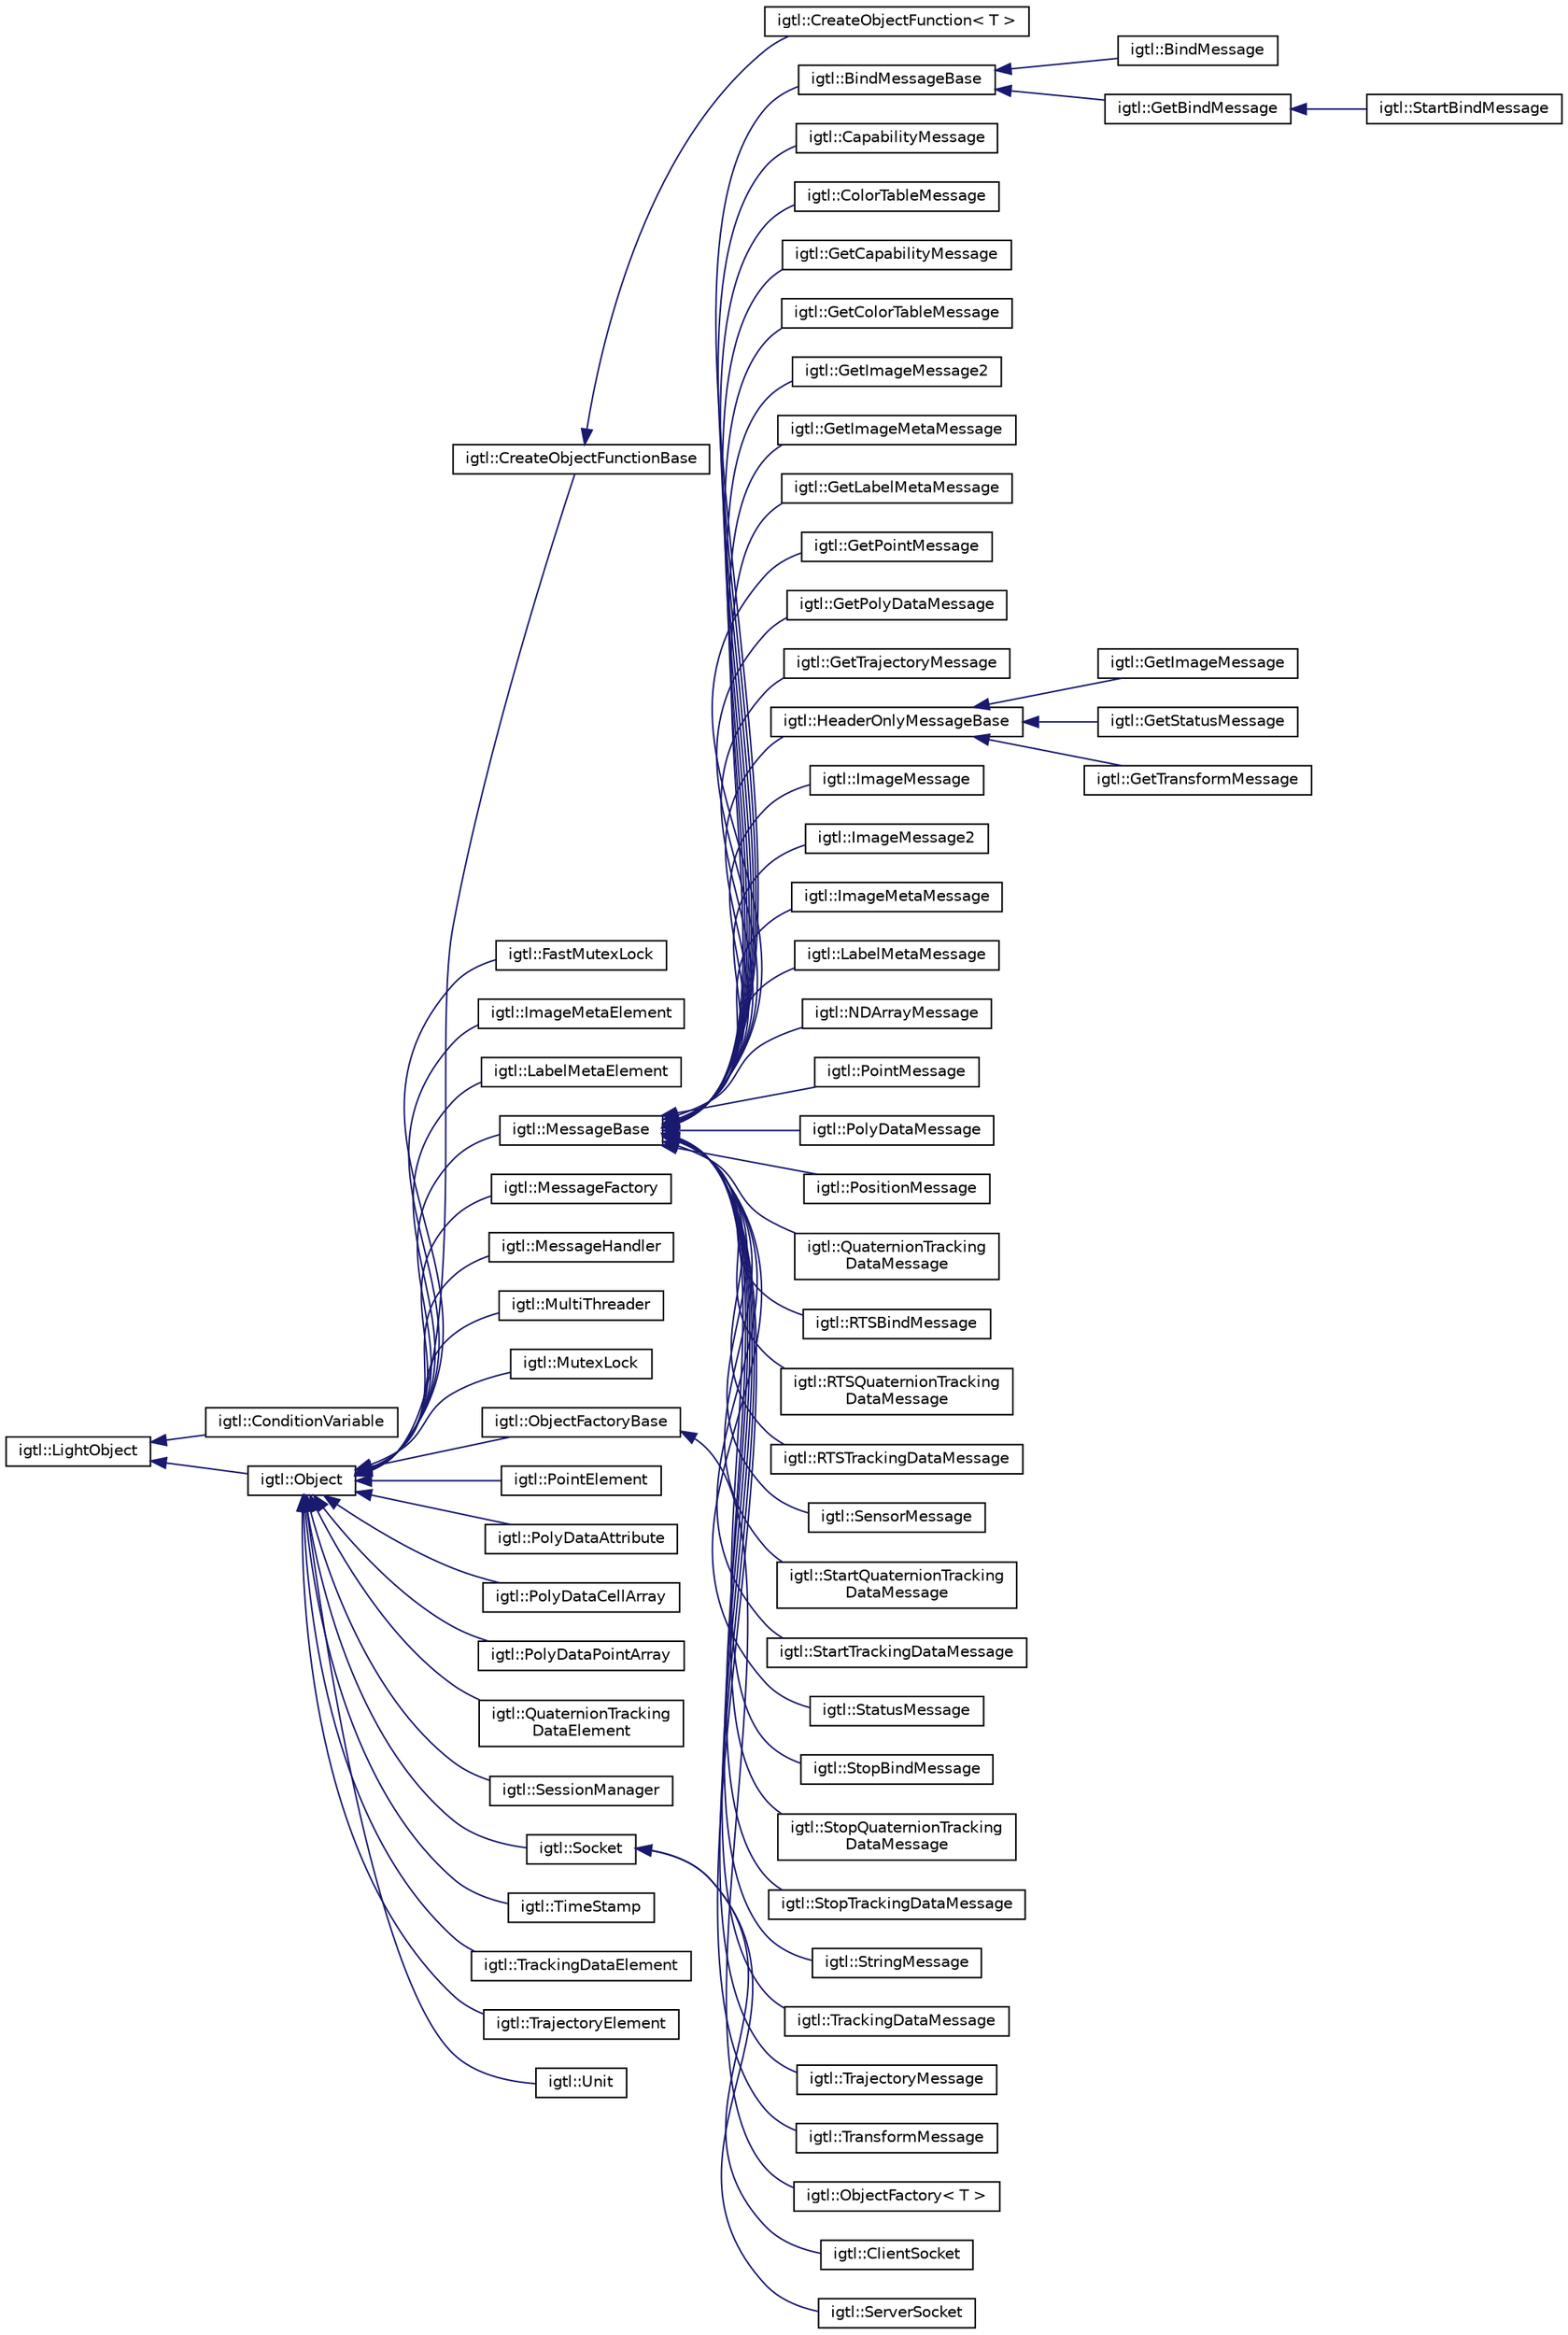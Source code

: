 digraph "Graphical Class Hierarchy"
{
  edge [fontname="Helvetica",fontsize="10",labelfontname="Helvetica",labelfontsize="10"];
  node [fontname="Helvetica",fontsize="10",shape=record];
  rankdir="LR";
  Node1 [label="igtl::LightObject",height=0.2,width=0.4,color="black", fillcolor="white", style="filled",URL="$classigtl_1_1LightObject.html",tooltip="Light weight base class for most igtl classes. "];
  Node1 -> Node2 [dir="back",color="midnightblue",fontsize="10",style="solid",fontname="Helvetica"];
  Node2 [label="igtl::ConditionVariable",height=0.2,width=0.4,color="black", fillcolor="white", style="filled",URL="$classigtl_1_1ConditionVariable.html",tooltip="A thread synchronization object used to suspend execution until some condition on shared data is met..."];
  Node1 -> Node3 [dir="back",color="midnightblue",fontsize="10",style="solid",fontname="Helvetica"];
  Node3 [label="igtl::Object",height=0.2,width=0.4,color="black", fillcolor="white", style="filled",URL="$classigtl_1_1Object.html",tooltip="Base class for most igtl classes. "];
  Node3 -> Node4 [dir="back",color="midnightblue",fontsize="10",style="solid",fontname="Helvetica"];
  Node4 [label="igtl::CreateObjectFunctionBase",height=0.2,width=0.4,color="black", fillcolor="white", style="filled",URL="$classigtl_1_1CreateObjectFunctionBase.html",tooltip="Define API for object creation callback functions. "];
  Node4 -> Node5 [dir="back",color="midnightblue",fontsize="10",style="solid",fontname="Helvetica"];
  Node5 [label="igtl::CreateObjectFunction\< T \>",height=0.2,width=0.4,color="black", fillcolor="white", style="filled",URL="$classigtl_1_1CreateObjectFunction.html",tooltip="CreateObjectFunction is used to create callback functions that create IGTL Objects for use with the i..."];
  Node3 -> Node6 [dir="back",color="midnightblue",fontsize="10",style="solid",fontname="Helvetica"];
  Node6 [label="igtl::FastMutexLock",height=0.2,width=0.4,color="black", fillcolor="white", style="filled",URL="$classigtl_1_1FastMutexLock.html",tooltip="Critical section locking class. "];
  Node3 -> Node7 [dir="back",color="midnightblue",fontsize="10",style="solid",fontname="Helvetica"];
  Node7 [label="igtl::ImageMetaElement",height=0.2,width=0.4,color="black", fillcolor="white", style="filled",URL="$classigtl_1_1ImageMetaElement.html",tooltip="A class to manage meta data of images. "];
  Node3 -> Node8 [dir="back",color="midnightblue",fontsize="10",style="solid",fontname="Helvetica"];
  Node8 [label="igtl::LabelMetaElement",height=0.2,width=0.4,color="black", fillcolor="white", style="filled",URL="$classigtl_1_1LabelMetaElement.html"];
  Node3 -> Node9 [dir="back",color="midnightblue",fontsize="10",style="solid",fontname="Helvetica"];
  Node9 [label="igtl::MessageBase",height=0.2,width=0.4,color="black", fillcolor="white", style="filled",URL="$classigtl_1_1MessageBase.html"];
  Node9 -> Node10 [dir="back",color="midnightblue",fontsize="10",style="solid",fontname="Helvetica"];
  Node10 [label="igtl::BindMessageBase",height=0.2,width=0.4,color="black", fillcolor="white", style="filled",URL="$classigtl_1_1BindMessageBase.html"];
  Node10 -> Node11 [dir="back",color="midnightblue",fontsize="10",style="solid",fontname="Helvetica"];
  Node11 [label="igtl::BindMessage",height=0.2,width=0.4,color="black", fillcolor="white", style="filled",URL="$classigtl_1_1BindMessage.html",tooltip="A class for the BIND message type. "];
  Node10 -> Node12 [dir="back",color="midnightblue",fontsize="10",style="solid",fontname="Helvetica"];
  Node12 [label="igtl::GetBindMessage",height=0.2,width=0.4,color="black", fillcolor="white", style="filled",URL="$classigtl_1_1GetBindMessage.html"];
  Node12 -> Node13 [dir="back",color="midnightblue",fontsize="10",style="solid",fontname="Helvetica"];
  Node13 [label="igtl::StartBindMessage",height=0.2,width=0.4,color="black", fillcolor="white", style="filled",URL="$classigtl_1_1StartBindMessage.html"];
  Node9 -> Node14 [dir="back",color="midnightblue",fontsize="10",style="solid",fontname="Helvetica"];
  Node14 [label="igtl::CapabilityMessage",height=0.2,width=0.4,color="black", fillcolor="white", style="filled",URL="$classigtl_1_1CapabilityMessage.html"];
  Node9 -> Node15 [dir="back",color="midnightblue",fontsize="10",style="solid",fontname="Helvetica"];
  Node15 [label="igtl::ColorTableMessage",height=0.2,width=0.4,color="black", fillcolor="white", style="filled",URL="$classigtl_1_1ColorTableMessage.html",tooltip="A class for the COLORT message type. "];
  Node9 -> Node16 [dir="back",color="midnightblue",fontsize="10",style="solid",fontname="Helvetica"];
  Node16 [label="igtl::GetCapabilityMessage",height=0.2,width=0.4,color="black", fillcolor="white", style="filled",URL="$classigtl_1_1GetCapabilityMessage.html"];
  Node9 -> Node17 [dir="back",color="midnightblue",fontsize="10",style="solid",fontname="Helvetica"];
  Node17 [label="igtl::GetColorTableMessage",height=0.2,width=0.4,color="black", fillcolor="white", style="filled",URL="$classigtl_1_1GetColorTableMessage.html",tooltip="A class for the GET_COLORT message type. "];
  Node9 -> Node18 [dir="back",color="midnightblue",fontsize="10",style="solid",fontname="Helvetica"];
  Node18 [label="igtl::GetImageMessage2",height=0.2,width=0.4,color="black", fillcolor="white", style="filled",URL="$classigtl_1_1GetImageMessage2.html"];
  Node9 -> Node19 [dir="back",color="midnightblue",fontsize="10",style="solid",fontname="Helvetica"];
  Node19 [label="igtl::GetImageMetaMessage",height=0.2,width=0.4,color="black", fillcolor="white", style="filled",URL="$classigtl_1_1GetImageMetaMessage.html",tooltip="A class for the GET_IMGMETA message type. "];
  Node9 -> Node20 [dir="back",color="midnightblue",fontsize="10",style="solid",fontname="Helvetica"];
  Node20 [label="igtl::GetLabelMetaMessage",height=0.2,width=0.4,color="black", fillcolor="white", style="filled",URL="$classigtl_1_1GetLabelMetaMessage.html",tooltip="A class for the GET_LBMETA message type. "];
  Node9 -> Node21 [dir="back",color="midnightblue",fontsize="10",style="solid",fontname="Helvetica"];
  Node21 [label="igtl::GetPointMessage",height=0.2,width=0.4,color="black", fillcolor="white", style="filled",URL="$classigtl_1_1GetPointMessage.html",tooltip="A class for the GET_POINT message type. "];
  Node9 -> Node22 [dir="back",color="midnightblue",fontsize="10",style="solid",fontname="Helvetica"];
  Node22 [label="igtl::GetPolyDataMessage",height=0.2,width=0.4,color="black", fillcolor="white", style="filled",URL="$classigtl_1_1GetPolyDataMessage.html",tooltip="A class for the GET_POLYDATA message type. "];
  Node9 -> Node23 [dir="back",color="midnightblue",fontsize="10",style="solid",fontname="Helvetica"];
  Node23 [label="igtl::GetTrajectoryMessage",height=0.2,width=0.4,color="black", fillcolor="white", style="filled",URL="$classigtl_1_1GetTrajectoryMessage.html",tooltip="A class for the GET_TRAJ message type. "];
  Node9 -> Node24 [dir="back",color="midnightblue",fontsize="10",style="solid",fontname="Helvetica"];
  Node24 [label="igtl::HeaderOnlyMessageBase",height=0.2,width=0.4,color="black", fillcolor="white", style="filled",URL="$classigtl_1_1HeaderOnlyMessageBase.html",tooltip="A class for header-only message types, which are used for quearying. "];
  Node24 -> Node25 [dir="back",color="midnightblue",fontsize="10",style="solid",fontname="Helvetica"];
  Node25 [label="igtl::GetImageMessage",height=0.2,width=0.4,color="black", fillcolor="white", style="filled",URL="$classigtl_1_1GetImageMessage.html"];
  Node24 -> Node26 [dir="back",color="midnightblue",fontsize="10",style="solid",fontname="Helvetica"];
  Node26 [label="igtl::GetStatusMessage",height=0.2,width=0.4,color="black", fillcolor="white", style="filled",URL="$classigtl_1_1GetStatusMessage.html",tooltip="A class for the GET_STATUS message type. "];
  Node24 -> Node27 [dir="back",color="midnightblue",fontsize="10",style="solid",fontname="Helvetica"];
  Node27 [label="igtl::GetTransformMessage",height=0.2,width=0.4,color="black", fillcolor="white", style="filled",URL="$classigtl_1_1GetTransformMessage.html",tooltip="A class for the GET_TRANS message type. "];
  Node9 -> Node28 [dir="back",color="midnightblue",fontsize="10",style="solid",fontname="Helvetica"];
  Node28 [label="igtl::ImageMessage",height=0.2,width=0.4,color="black", fillcolor="white", style="filled",URL="$classigtl_1_1ImageMessage.html"];
  Node9 -> Node29 [dir="back",color="midnightblue",fontsize="10",style="solid",fontname="Helvetica"];
  Node29 [label="igtl::ImageMessage2",height=0.2,width=0.4,color="black", fillcolor="white", style="filled",URL="$classigtl_1_1ImageMessage2.html"];
  Node9 -> Node30 [dir="back",color="midnightblue",fontsize="10",style="solid",fontname="Helvetica"];
  Node30 [label="igtl::ImageMetaMessage",height=0.2,width=0.4,color="black", fillcolor="white", style="filled",URL="$classigtl_1_1ImageMetaMessage.html"];
  Node9 -> Node31 [dir="back",color="midnightblue",fontsize="10",style="solid",fontname="Helvetica"];
  Node31 [label="igtl::LabelMetaMessage",height=0.2,width=0.4,color="black", fillcolor="white", style="filled",URL="$classigtl_1_1LabelMetaMessage.html"];
  Node9 -> Node32 [dir="back",color="midnightblue",fontsize="10",style="solid",fontname="Helvetica"];
  Node32 [label="igtl::NDArrayMessage",height=0.2,width=0.4,color="black", fillcolor="white", style="filled",URL="$classigtl_1_1NDArrayMessage.html"];
  Node9 -> Node33 [dir="back",color="midnightblue",fontsize="10",style="solid",fontname="Helvetica"];
  Node33 [label="igtl::PointMessage",height=0.2,width=0.4,color="black", fillcolor="white", style="filled",URL="$classigtl_1_1PointMessage.html"];
  Node9 -> Node34 [dir="back",color="midnightblue",fontsize="10",style="solid",fontname="Helvetica"];
  Node34 [label="igtl::PolyDataMessage",height=0.2,width=0.4,color="black", fillcolor="white", style="filled",URL="$classigtl_1_1PolyDataMessage.html",tooltip="A class for the POLYDATA message type. "];
  Node9 -> Node35 [dir="back",color="midnightblue",fontsize="10",style="solid",fontname="Helvetica"];
  Node35 [label="igtl::PositionMessage",height=0.2,width=0.4,color="black", fillcolor="white", style="filled",URL="$classigtl_1_1PositionMessage.html"];
  Node9 -> Node36 [dir="back",color="midnightblue",fontsize="10",style="solid",fontname="Helvetica"];
  Node36 [label="igtl::QuaternionTracking\lDataMessage",height=0.2,width=0.4,color="black", fillcolor="white", style="filled",URL="$classigtl_1_1QuaternionTrackingDataMessage.html"];
  Node9 -> Node37 [dir="back",color="midnightblue",fontsize="10",style="solid",fontname="Helvetica"];
  Node37 [label="igtl::RTSBindMessage",height=0.2,width=0.4,color="black", fillcolor="white", style="filled",URL="$classigtl_1_1RTSBindMessage.html"];
  Node9 -> Node38 [dir="back",color="midnightblue",fontsize="10",style="solid",fontname="Helvetica"];
  Node38 [label="igtl::RTSQuaternionTracking\lDataMessage",height=0.2,width=0.4,color="black", fillcolor="white", style="filled",URL="$classigtl_1_1RTSQuaternionTrackingDataMessage.html",tooltip="A class for the RTS_QTDATA message type. "];
  Node9 -> Node39 [dir="back",color="midnightblue",fontsize="10",style="solid",fontname="Helvetica"];
  Node39 [label="igtl::RTSTrackingDataMessage",height=0.2,width=0.4,color="black", fillcolor="white", style="filled",URL="$classigtl_1_1RTSTrackingDataMessage.html",tooltip="A class for the RTS_TDATA message type. "];
  Node9 -> Node40 [dir="back",color="midnightblue",fontsize="10",style="solid",fontname="Helvetica"];
  Node40 [label="igtl::SensorMessage",height=0.2,width=0.4,color="black", fillcolor="white", style="filled",URL="$classigtl_1_1SensorMessage.html"];
  Node9 -> Node41 [dir="back",color="midnightblue",fontsize="10",style="solid",fontname="Helvetica"];
  Node41 [label="igtl::StartQuaternionTracking\lDataMessage",height=0.2,width=0.4,color="black", fillcolor="white", style="filled",URL="$classigtl_1_1StartQuaternionTrackingDataMessage.html",tooltip="A class for the STT_QTDATA message type. "];
  Node9 -> Node42 [dir="back",color="midnightblue",fontsize="10",style="solid",fontname="Helvetica"];
  Node42 [label="igtl::StartTrackingDataMessage",height=0.2,width=0.4,color="black", fillcolor="white", style="filled",URL="$classigtl_1_1StartTrackingDataMessage.html",tooltip="A class for the STT_TDATA message type. "];
  Node9 -> Node43 [dir="back",color="midnightblue",fontsize="10",style="solid",fontname="Helvetica"];
  Node43 [label="igtl::StatusMessage",height=0.2,width=0.4,color="black", fillcolor="white", style="filled",URL="$classigtl_1_1StatusMessage.html"];
  Node9 -> Node44 [dir="back",color="midnightblue",fontsize="10",style="solid",fontname="Helvetica"];
  Node44 [label="igtl::StopBindMessage",height=0.2,width=0.4,color="black", fillcolor="white", style="filled",URL="$classigtl_1_1StopBindMessage.html"];
  Node9 -> Node45 [dir="back",color="midnightblue",fontsize="10",style="solid",fontname="Helvetica"];
  Node45 [label="igtl::StopQuaternionTracking\lDataMessage",height=0.2,width=0.4,color="black", fillcolor="white", style="filled",URL="$classigtl_1_1StopQuaternionTrackingDataMessage.html"];
  Node9 -> Node46 [dir="back",color="midnightblue",fontsize="10",style="solid",fontname="Helvetica"];
  Node46 [label="igtl::StopTrackingDataMessage",height=0.2,width=0.4,color="black", fillcolor="white", style="filled",URL="$classigtl_1_1StopTrackingDataMessage.html",tooltip="A class for the STP_TDATA message type. "];
  Node9 -> Node47 [dir="back",color="midnightblue",fontsize="10",style="solid",fontname="Helvetica"];
  Node47 [label="igtl::StringMessage",height=0.2,width=0.4,color="black", fillcolor="white", style="filled",URL="$classigtl_1_1StringMessage.html",tooltip="THe STRING message type is used for transferring a character string. It supports character strings up..."];
  Node9 -> Node48 [dir="back",color="midnightblue",fontsize="10",style="solid",fontname="Helvetica"];
  Node48 [label="igtl::TrackingDataMessage",height=0.2,width=0.4,color="black", fillcolor="white", style="filled",URL="$classigtl_1_1TrackingDataMessage.html"];
  Node9 -> Node49 [dir="back",color="midnightblue",fontsize="10",style="solid",fontname="Helvetica"];
  Node49 [label="igtl::TrajectoryMessage",height=0.2,width=0.4,color="black", fillcolor="white", style="filled",URL="$classigtl_1_1TrajectoryMessage.html"];
  Node9 -> Node50 [dir="back",color="midnightblue",fontsize="10",style="solid",fontname="Helvetica"];
  Node50 [label="igtl::TransformMessage",height=0.2,width=0.4,color="black", fillcolor="white", style="filled",URL="$classigtl_1_1TransformMessage.html"];
  Node3 -> Node51 [dir="back",color="midnightblue",fontsize="10",style="solid",fontname="Helvetica"];
  Node51 [label="igtl::MessageFactory",height=0.2,width=0.4,color="black", fillcolor="white", style="filled",URL="$classigtl_1_1MessageFactory.html"];
  Node3 -> Node52 [dir="back",color="midnightblue",fontsize="10",style="solid",fontname="Helvetica"];
  Node52 [label="igtl::MessageHandler",height=0.2,width=0.4,color="black", fillcolor="white", style="filled",URL="$classigtl_1_1MessageHandler.html"];
  Node3 -> Node53 [dir="back",color="midnightblue",fontsize="10",style="solid",fontname="Helvetica"];
  Node53 [label="igtl::MultiThreader",height=0.2,width=0.4,color="black", fillcolor="white", style="filled",URL="$classigtl_1_1MultiThreader.html"];
  Node3 -> Node54 [dir="back",color="midnightblue",fontsize="10",style="solid",fontname="Helvetica"];
  Node54 [label="igtl::MutexLock",height=0.2,width=0.4,color="black", fillcolor="white", style="filled",URL="$classigtl_1_1MutexLock.html",tooltip="Mutual exclusion locking class. "];
  Node3 -> Node55 [dir="back",color="midnightblue",fontsize="10",style="solid",fontname="Helvetica"];
  Node55 [label="igtl::ObjectFactoryBase",height=0.2,width=0.4,color="black", fillcolor="white", style="filled",URL="$classigtl_1_1ObjectFactoryBase.html",tooltip="Create instances of classes using an object factory. "];
  Node55 -> Node56 [dir="back",color="midnightblue",fontsize="10",style="solid",fontname="Helvetica"];
  Node56 [label="igtl::ObjectFactory\< T \>",height=0.2,width=0.4,color="black", fillcolor="white", style="filled",URL="$classigtl_1_1ObjectFactory.html",tooltip="Create instances of a class. "];
  Node3 -> Node57 [dir="back",color="midnightblue",fontsize="10",style="solid",fontname="Helvetica"];
  Node57 [label="igtl::PointElement",height=0.2,width=0.4,color="black", fillcolor="white", style="filled",URL="$classigtl_1_1PointElement.html",tooltip="A class to manage point information. "];
  Node3 -> Node58 [dir="back",color="midnightblue",fontsize="10",style="solid",fontname="Helvetica"];
  Node58 [label="igtl::PolyDataAttribute",height=0.2,width=0.4,color="black", fillcolor="white", style="filled",URL="$classigtl_1_1PolyDataAttribute.html",tooltip="Attribute class used for passing attribute data. "];
  Node3 -> Node59 [dir="back",color="midnightblue",fontsize="10",style="solid",fontname="Helvetica"];
  Node59 [label="igtl::PolyDataCellArray",height=0.2,width=0.4,color="black", fillcolor="white", style="filled",URL="$classigtl_1_1PolyDataCellArray.html"];
  Node3 -> Node60 [dir="back",color="midnightblue",fontsize="10",style="solid",fontname="Helvetica"];
  Node60 [label="igtl::PolyDataPointArray",height=0.2,width=0.4,color="black", fillcolor="white", style="filled",URL="$classigtl_1_1PolyDataPointArray.html"];
  Node3 -> Node61 [dir="back",color="midnightblue",fontsize="10",style="solid",fontname="Helvetica"];
  Node61 [label="igtl::QuaternionTracking\lDataElement",height=0.2,width=0.4,color="black", fillcolor="white", style="filled",URL="$classigtl_1_1QuaternionTrackingDataElement.html"];
  Node3 -> Node62 [dir="back",color="midnightblue",fontsize="10",style="solid",fontname="Helvetica"];
  Node62 [label="igtl::SessionManager",height=0.2,width=0.4,color="black", fillcolor="white", style="filled",URL="$classigtl_1_1SessionManager.html"];
  Node3 -> Node63 [dir="back",color="midnightblue",fontsize="10",style="solid",fontname="Helvetica"];
  Node63 [label="igtl::Socket",height=0.2,width=0.4,color="black", fillcolor="white", style="filled",URL="$classigtl_1_1Socket.html",tooltip="class IGTL_EXPORT Socket "];
  Node63 -> Node64 [dir="back",color="midnightblue",fontsize="10",style="solid",fontname="Helvetica"];
  Node64 [label="igtl::ClientSocket",height=0.2,width=0.4,color="black", fillcolor="white", style="filled",URL="$classigtl_1_1ClientSocket.html"];
  Node63 -> Node65 [dir="back",color="midnightblue",fontsize="10",style="solid",fontname="Helvetica"];
  Node65 [label="igtl::ServerSocket",height=0.2,width=0.4,color="black", fillcolor="white", style="filled",URL="$classigtl_1_1ServerSocket.html"];
  Node3 -> Node66 [dir="back",color="midnightblue",fontsize="10",style="solid",fontname="Helvetica"];
  Node66 [label="igtl::TimeStamp",height=0.2,width=0.4,color="black", fillcolor="white", style="filled",URL="$classigtl_1_1TimeStamp.html"];
  Node3 -> Node67 [dir="back",color="midnightblue",fontsize="10",style="solid",fontname="Helvetica"];
  Node67 [label="igtl::TrackingDataElement",height=0.2,width=0.4,color="black", fillcolor="white", style="filled",URL="$classigtl_1_1TrackingDataElement.html"];
  Node3 -> Node68 [dir="back",color="midnightblue",fontsize="10",style="solid",fontname="Helvetica"];
  Node68 [label="igtl::TrajectoryElement",height=0.2,width=0.4,color="black", fillcolor="white", style="filled",URL="$classigtl_1_1TrajectoryElement.html",tooltip="TrajectoryElement class is used to manage a trajectory in TrajectoryMessage class. "];
  Node3 -> Node69 [dir="back",color="midnightblue",fontsize="10",style="solid",fontname="Helvetica"];
  Node69 [label="igtl::Unit",height=0.2,width=0.4,color="black", fillcolor="white", style="filled",URL="$classigtl_1_1Unit.html"];
}
